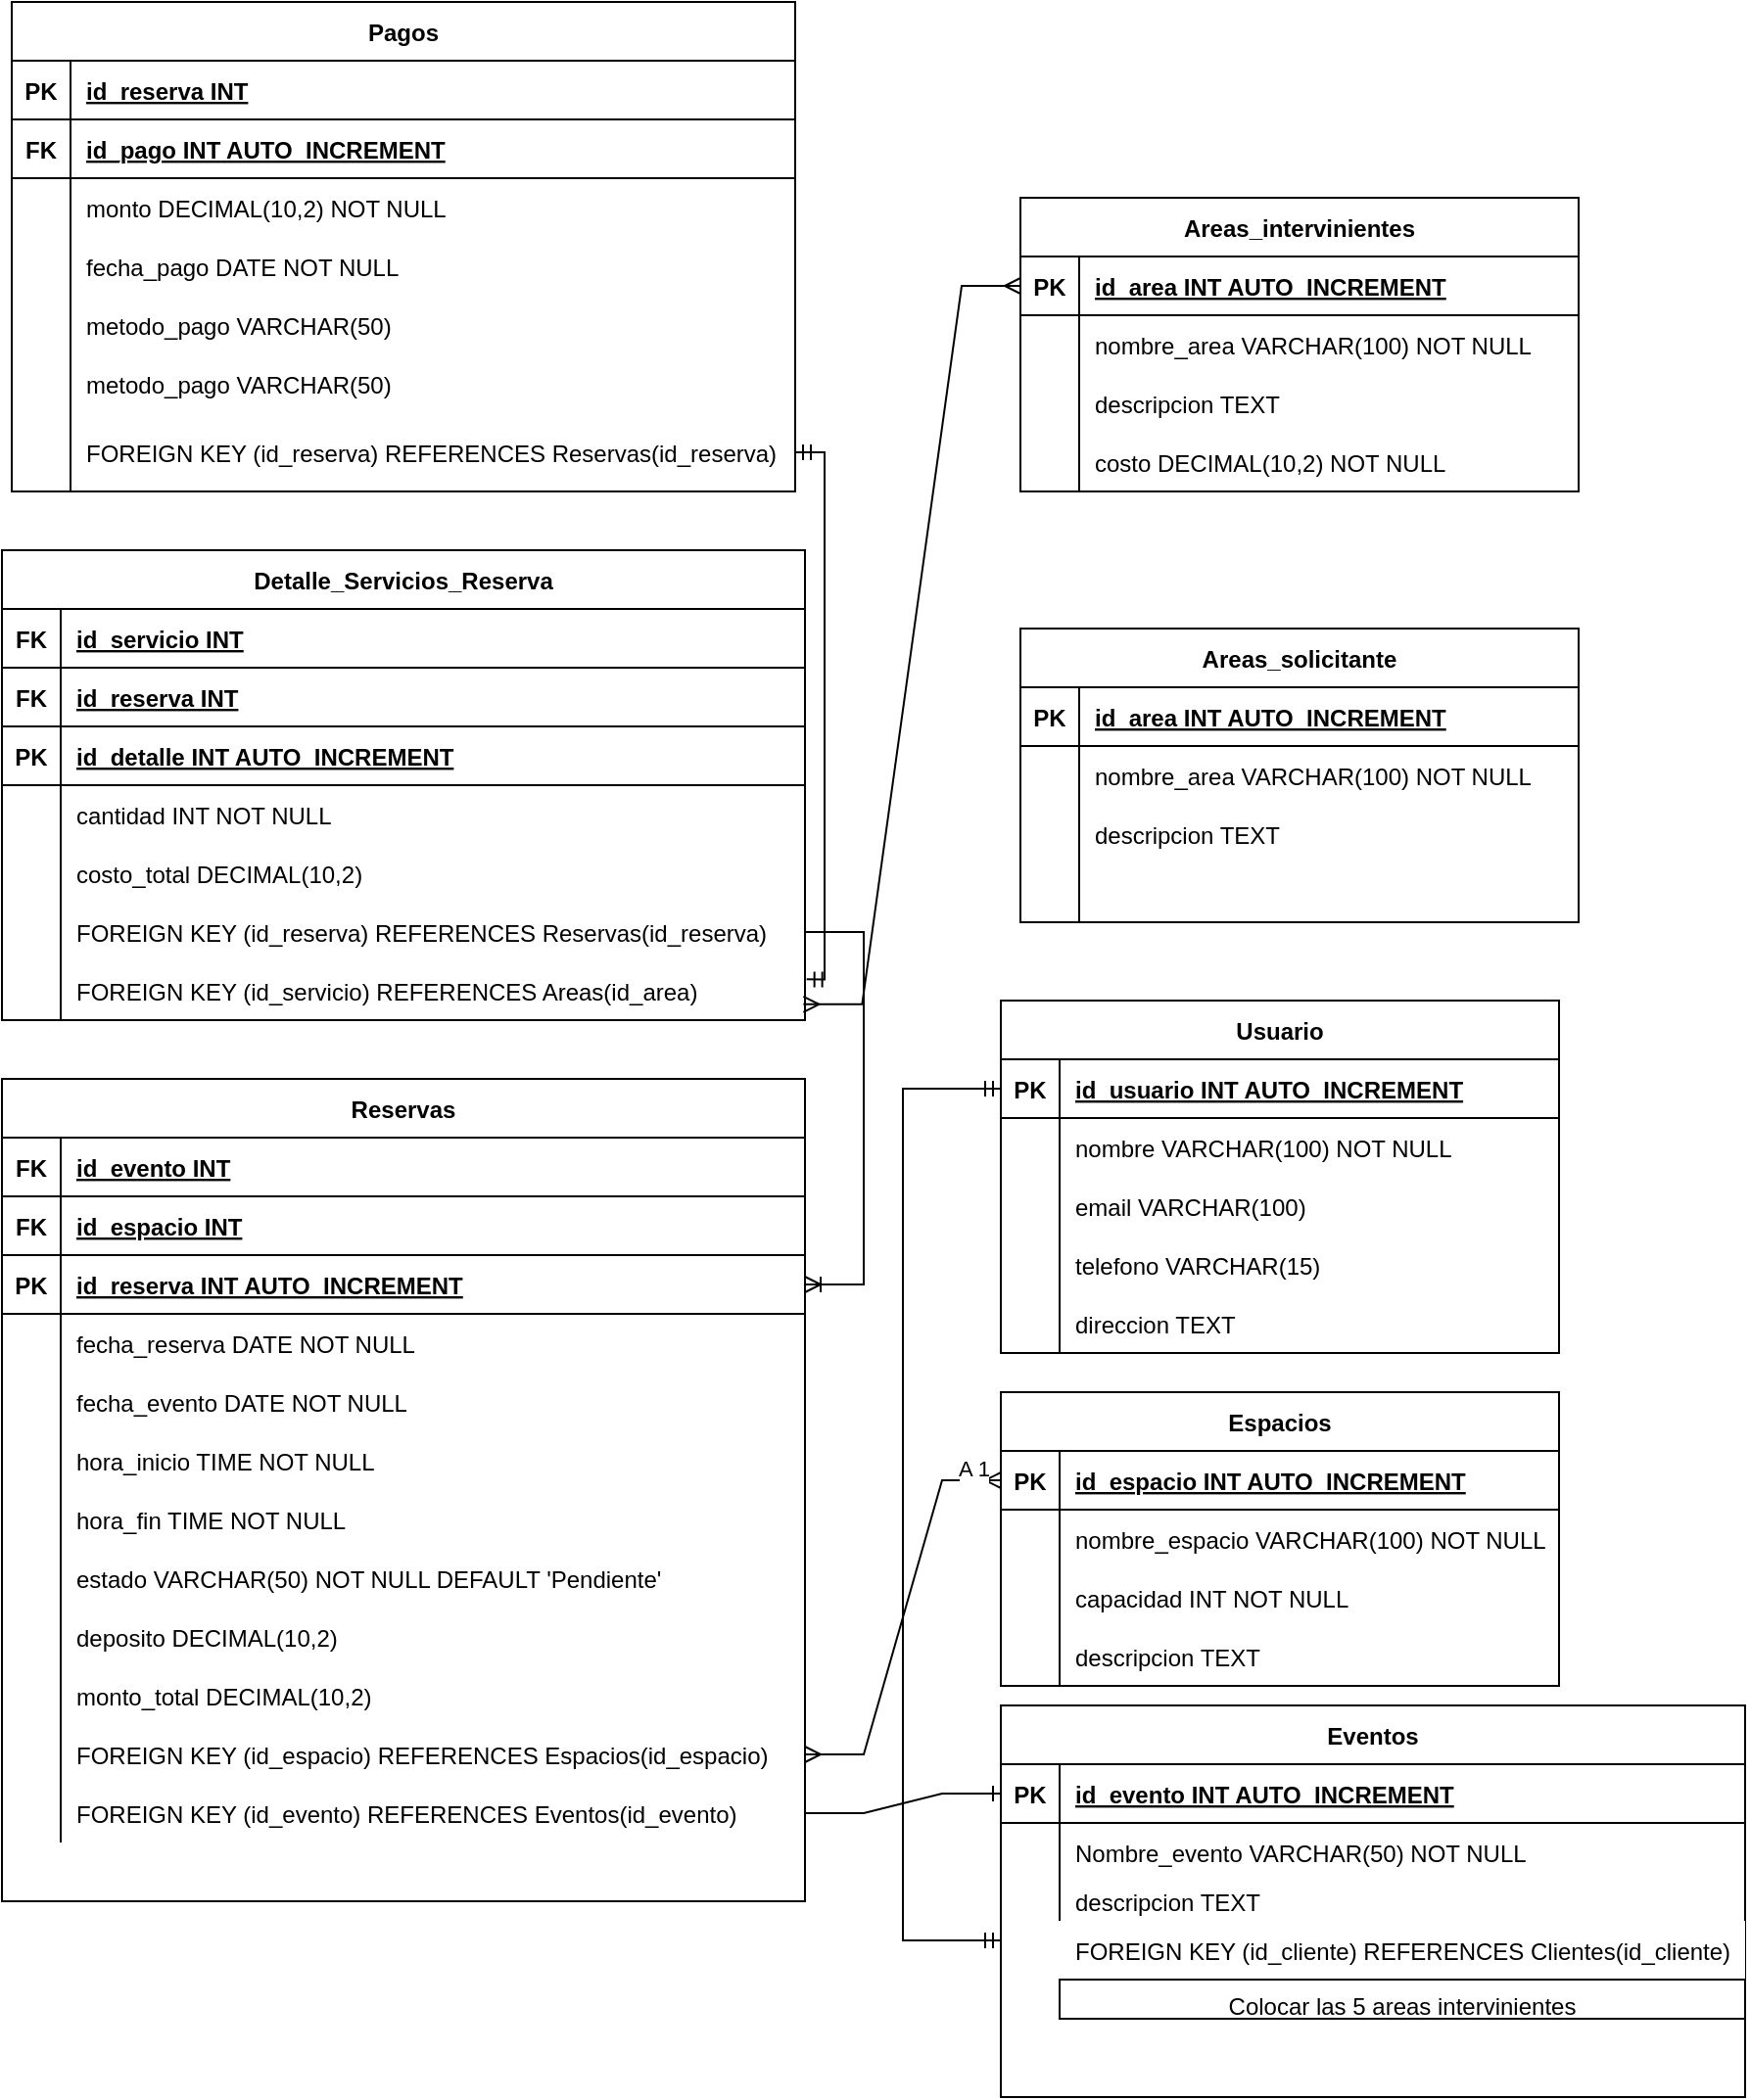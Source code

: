 <mxfile version="24.7.17">
  <diagram name="Página-1" id="cZ_oidT2PhbgGxclhShy">
    <mxGraphModel dx="1761" dy="596" grid="1" gridSize="10" guides="1" tooltips="1" connect="1" arrows="1" fold="1" page="1" pageScale="1" pageWidth="827" pageHeight="1169" math="0" shadow="0">
      <root>
        <mxCell id="0" />
        <mxCell id="1" parent="0" />
        <mxCell id="oxMuFS0J_MLWaKqGwpql-12" value="" style="fontSize=12;html=1;endArrow=ERmandOne;startArrow=ERmandOne;rounded=0;exitX=1.002;exitY=0.306;exitDx=0;exitDy=0;entryX=1;entryY=0.5;entryDx=0;entryDy=0;edgeStyle=orthogonalEdgeStyle;exitPerimeter=0;" parent="1" source="Xw9fytFi5pSH40kkFStW-134" target="Xw9fytFi5pSH40kkFStW-99" edge="1">
          <mxGeometry width="100" height="100" relative="1" as="geometry">
            <mxPoint x="-320" y="445" as="sourcePoint" />
            <mxPoint x="-340" y="330" as="targetPoint" />
          </mxGeometry>
        </mxCell>
        <mxCell id="Xw9fytFi5pSH40kkFStW-1" value="Usuario" style="shape=table;startSize=30;container=1;collapsible=1;childLayout=tableLayout;fixedRows=1;rowLines=0;fontStyle=1;align=center;resizeLast=1;" parent="1" vertex="1">
          <mxGeometry x="-300" y="660" width="285" height="180" as="geometry" />
        </mxCell>
        <mxCell id="Xw9fytFi5pSH40kkFStW-2" value="" style="shape=tableRow;horizontal=0;startSize=0;swimlaneHead=0;swimlaneBody=0;fillColor=none;collapsible=0;dropTarget=0;points=[[0,0.5],[1,0.5]];portConstraint=eastwest;strokeColor=inherit;top=0;left=0;right=0;bottom=1;" parent="Xw9fytFi5pSH40kkFStW-1" vertex="1">
          <mxGeometry y="30" width="285" height="30" as="geometry" />
        </mxCell>
        <mxCell id="Xw9fytFi5pSH40kkFStW-3" value="PK" style="shape=partialRectangle;overflow=hidden;connectable=0;fillColor=none;strokeColor=inherit;top=0;left=0;bottom=0;right=0;fontStyle=1;" parent="Xw9fytFi5pSH40kkFStW-2" vertex="1">
          <mxGeometry width="30" height="30" as="geometry">
            <mxRectangle width="30" height="30" as="alternateBounds" />
          </mxGeometry>
        </mxCell>
        <mxCell id="Xw9fytFi5pSH40kkFStW-4" value="id_usuario INT  AUTO_INCREMENT" style="shape=partialRectangle;overflow=hidden;connectable=0;fillColor=none;align=left;strokeColor=inherit;top=0;left=0;bottom=0;right=0;spacingLeft=6;fontStyle=5;" parent="Xw9fytFi5pSH40kkFStW-2" vertex="1">
          <mxGeometry x="30" width="255" height="30" as="geometry">
            <mxRectangle width="255" height="30" as="alternateBounds" />
          </mxGeometry>
        </mxCell>
        <mxCell id="Xw9fytFi5pSH40kkFStW-5" value="" style="shape=tableRow;horizontal=0;startSize=0;swimlaneHead=0;swimlaneBody=0;fillColor=none;collapsible=0;dropTarget=0;points=[[0,0.5],[1,0.5]];portConstraint=eastwest;strokeColor=inherit;top=0;left=0;right=0;bottom=0;" parent="Xw9fytFi5pSH40kkFStW-1" vertex="1">
          <mxGeometry y="60" width="285" height="30" as="geometry" />
        </mxCell>
        <mxCell id="Xw9fytFi5pSH40kkFStW-6" value="" style="shape=partialRectangle;overflow=hidden;connectable=0;fillColor=none;strokeColor=inherit;top=0;left=0;bottom=0;right=0;" parent="Xw9fytFi5pSH40kkFStW-5" vertex="1">
          <mxGeometry width="30" height="30" as="geometry">
            <mxRectangle width="30" height="30" as="alternateBounds" />
          </mxGeometry>
        </mxCell>
        <mxCell id="Xw9fytFi5pSH40kkFStW-7" value="nombre VARCHAR(100) NOT NULL" style="shape=partialRectangle;overflow=hidden;connectable=0;fillColor=none;align=left;strokeColor=inherit;top=0;left=0;bottom=0;right=0;spacingLeft=6;" parent="Xw9fytFi5pSH40kkFStW-5" vertex="1">
          <mxGeometry x="30" width="255" height="30" as="geometry">
            <mxRectangle width="255" height="30" as="alternateBounds" />
          </mxGeometry>
        </mxCell>
        <mxCell id="Xw9fytFi5pSH40kkFStW-8" value="" style="shape=tableRow;horizontal=0;startSize=0;swimlaneHead=0;swimlaneBody=0;fillColor=none;collapsible=0;dropTarget=0;points=[[0,0.5],[1,0.5]];portConstraint=eastwest;strokeColor=inherit;top=0;left=0;right=0;bottom=0;" parent="Xw9fytFi5pSH40kkFStW-1" vertex="1">
          <mxGeometry y="90" width="285" height="30" as="geometry" />
        </mxCell>
        <mxCell id="Xw9fytFi5pSH40kkFStW-9" value="" style="shape=partialRectangle;overflow=hidden;connectable=0;fillColor=none;strokeColor=inherit;top=0;left=0;bottom=0;right=0;" parent="Xw9fytFi5pSH40kkFStW-8" vertex="1">
          <mxGeometry width="30" height="30" as="geometry">
            <mxRectangle width="30" height="30" as="alternateBounds" />
          </mxGeometry>
        </mxCell>
        <mxCell id="Xw9fytFi5pSH40kkFStW-10" value="email VARCHAR(100)" style="shape=partialRectangle;overflow=hidden;connectable=0;fillColor=none;align=left;strokeColor=inherit;top=0;left=0;bottom=0;right=0;spacingLeft=6;" parent="Xw9fytFi5pSH40kkFStW-8" vertex="1">
          <mxGeometry x="30" width="255" height="30" as="geometry">
            <mxRectangle width="255" height="30" as="alternateBounds" />
          </mxGeometry>
        </mxCell>
        <mxCell id="Xw9fytFi5pSH40kkFStW-11" value="" style="shape=tableRow;horizontal=0;startSize=0;swimlaneHead=0;swimlaneBody=0;fillColor=none;collapsible=0;dropTarget=0;points=[[0,0.5],[1,0.5]];portConstraint=eastwest;strokeColor=inherit;top=0;left=0;right=0;bottom=0;" parent="Xw9fytFi5pSH40kkFStW-1" vertex="1">
          <mxGeometry y="120" width="285" height="30" as="geometry" />
        </mxCell>
        <mxCell id="Xw9fytFi5pSH40kkFStW-12" value="" style="shape=partialRectangle;overflow=hidden;connectable=0;fillColor=none;strokeColor=inherit;top=0;left=0;bottom=0;right=0;" parent="Xw9fytFi5pSH40kkFStW-11" vertex="1">
          <mxGeometry width="30" height="30" as="geometry">
            <mxRectangle width="30" height="30" as="alternateBounds" />
          </mxGeometry>
        </mxCell>
        <mxCell id="Xw9fytFi5pSH40kkFStW-13" value="telefono VARCHAR(15)" style="shape=partialRectangle;overflow=hidden;connectable=0;fillColor=none;align=left;strokeColor=inherit;top=0;left=0;bottom=0;right=0;spacingLeft=6;" parent="Xw9fytFi5pSH40kkFStW-11" vertex="1">
          <mxGeometry x="30" width="255" height="30" as="geometry">
            <mxRectangle width="255" height="30" as="alternateBounds" />
          </mxGeometry>
        </mxCell>
        <mxCell id="Xw9fytFi5pSH40kkFStW-14" value="" style="shape=tableRow;horizontal=0;startSize=0;swimlaneHead=0;swimlaneBody=0;fillColor=none;collapsible=0;dropTarget=0;points=[[0,0.5],[1,0.5]];portConstraint=eastwest;strokeColor=inherit;top=0;left=0;right=0;bottom=0;" parent="Xw9fytFi5pSH40kkFStW-1" vertex="1">
          <mxGeometry y="150" width="285" height="30" as="geometry" />
        </mxCell>
        <mxCell id="Xw9fytFi5pSH40kkFStW-15" value="" style="shape=partialRectangle;overflow=hidden;connectable=0;fillColor=none;strokeColor=inherit;top=0;left=0;bottom=0;right=0;" parent="Xw9fytFi5pSH40kkFStW-14" vertex="1">
          <mxGeometry width="30" height="30" as="geometry">
            <mxRectangle width="30" height="30" as="alternateBounds" />
          </mxGeometry>
        </mxCell>
        <mxCell id="Xw9fytFi5pSH40kkFStW-16" value="direccion TEXT" style="shape=partialRectangle;overflow=hidden;connectable=0;fillColor=none;align=left;strokeColor=inherit;top=0;left=0;bottom=0;right=0;spacingLeft=6;" parent="Xw9fytFi5pSH40kkFStW-14" vertex="1">
          <mxGeometry x="30" width="255" height="30" as="geometry">
            <mxRectangle width="255" height="30" as="alternateBounds" />
          </mxGeometry>
        </mxCell>
        <mxCell id="Xw9fytFi5pSH40kkFStW-17" value="Espacios" style="shape=table;startSize=30;container=1;collapsible=1;childLayout=tableLayout;fixedRows=1;rowLines=0;fontStyle=1;align=center;resizeLast=1;" parent="1" vertex="1">
          <mxGeometry x="-300" y="860" width="285" height="150" as="geometry" />
        </mxCell>
        <mxCell id="Xw9fytFi5pSH40kkFStW-18" value="" style="shape=tableRow;horizontal=0;startSize=0;swimlaneHead=0;swimlaneBody=0;fillColor=none;collapsible=0;dropTarget=0;points=[[0,0.5],[1,0.5]];portConstraint=eastwest;strokeColor=inherit;top=0;left=0;right=0;bottom=1;" parent="Xw9fytFi5pSH40kkFStW-17" vertex="1">
          <mxGeometry y="30" width="285" height="30" as="geometry" />
        </mxCell>
        <mxCell id="Xw9fytFi5pSH40kkFStW-19" value="PK" style="shape=partialRectangle;overflow=hidden;connectable=0;fillColor=none;strokeColor=inherit;top=0;left=0;bottom=0;right=0;fontStyle=1;" parent="Xw9fytFi5pSH40kkFStW-18" vertex="1">
          <mxGeometry width="30" height="30" as="geometry">
            <mxRectangle width="30" height="30" as="alternateBounds" />
          </mxGeometry>
        </mxCell>
        <mxCell id="Xw9fytFi5pSH40kkFStW-20" value="id_espacio INT  AUTO_INCREMENT" style="shape=partialRectangle;overflow=hidden;connectable=0;fillColor=none;align=left;strokeColor=inherit;top=0;left=0;bottom=0;right=0;spacingLeft=6;fontStyle=5;" parent="Xw9fytFi5pSH40kkFStW-18" vertex="1">
          <mxGeometry x="30" width="255" height="30" as="geometry">
            <mxRectangle width="255" height="30" as="alternateBounds" />
          </mxGeometry>
        </mxCell>
        <mxCell id="Xw9fytFi5pSH40kkFStW-21" value="" style="shape=tableRow;horizontal=0;startSize=0;swimlaneHead=0;swimlaneBody=0;fillColor=none;collapsible=0;dropTarget=0;points=[[0,0.5],[1,0.5]];portConstraint=eastwest;strokeColor=inherit;top=0;left=0;right=0;bottom=0;" parent="Xw9fytFi5pSH40kkFStW-17" vertex="1">
          <mxGeometry y="60" width="285" height="30" as="geometry" />
        </mxCell>
        <mxCell id="Xw9fytFi5pSH40kkFStW-22" value="" style="shape=partialRectangle;overflow=hidden;connectable=0;fillColor=none;strokeColor=inherit;top=0;left=0;bottom=0;right=0;" parent="Xw9fytFi5pSH40kkFStW-21" vertex="1">
          <mxGeometry width="30" height="30" as="geometry">
            <mxRectangle width="30" height="30" as="alternateBounds" />
          </mxGeometry>
        </mxCell>
        <mxCell id="Xw9fytFi5pSH40kkFStW-23" value="nombre_espacio VARCHAR(100) NOT NULL" style="shape=partialRectangle;overflow=hidden;connectable=0;fillColor=none;align=left;strokeColor=inherit;top=0;left=0;bottom=0;right=0;spacingLeft=6;" parent="Xw9fytFi5pSH40kkFStW-21" vertex="1">
          <mxGeometry x="30" width="255" height="30" as="geometry">
            <mxRectangle width="255" height="30" as="alternateBounds" />
          </mxGeometry>
        </mxCell>
        <mxCell id="Xw9fytFi5pSH40kkFStW-24" value="" style="shape=tableRow;horizontal=0;startSize=0;swimlaneHead=0;swimlaneBody=0;fillColor=none;collapsible=0;dropTarget=0;points=[[0,0.5],[1,0.5]];portConstraint=eastwest;strokeColor=inherit;top=0;left=0;right=0;bottom=0;" parent="Xw9fytFi5pSH40kkFStW-17" vertex="1">
          <mxGeometry y="90" width="285" height="30" as="geometry" />
        </mxCell>
        <mxCell id="Xw9fytFi5pSH40kkFStW-25" value="" style="shape=partialRectangle;overflow=hidden;connectable=0;fillColor=none;strokeColor=inherit;top=0;left=0;bottom=0;right=0;" parent="Xw9fytFi5pSH40kkFStW-24" vertex="1">
          <mxGeometry width="30" height="30" as="geometry">
            <mxRectangle width="30" height="30" as="alternateBounds" />
          </mxGeometry>
        </mxCell>
        <mxCell id="Xw9fytFi5pSH40kkFStW-26" value="capacidad INT NOT NULL" style="shape=partialRectangle;overflow=hidden;connectable=0;fillColor=none;align=left;strokeColor=inherit;top=0;left=0;bottom=0;right=0;spacingLeft=6;" parent="Xw9fytFi5pSH40kkFStW-24" vertex="1">
          <mxGeometry x="30" width="255" height="30" as="geometry">
            <mxRectangle width="255" height="30" as="alternateBounds" />
          </mxGeometry>
        </mxCell>
        <mxCell id="Xw9fytFi5pSH40kkFStW-27" value="" style="shape=tableRow;horizontal=0;startSize=0;swimlaneHead=0;swimlaneBody=0;fillColor=none;collapsible=0;dropTarget=0;points=[[0,0.5],[1,0.5]];portConstraint=eastwest;strokeColor=inherit;top=0;left=0;right=0;bottom=0;" parent="Xw9fytFi5pSH40kkFStW-17" vertex="1">
          <mxGeometry y="120" width="285" height="30" as="geometry" />
        </mxCell>
        <mxCell id="Xw9fytFi5pSH40kkFStW-28" value="" style="shape=partialRectangle;overflow=hidden;connectable=0;fillColor=none;strokeColor=inherit;top=0;left=0;bottom=0;right=0;" parent="Xw9fytFi5pSH40kkFStW-27" vertex="1">
          <mxGeometry width="30" height="30" as="geometry">
            <mxRectangle width="30" height="30" as="alternateBounds" />
          </mxGeometry>
        </mxCell>
        <mxCell id="Xw9fytFi5pSH40kkFStW-29" value="descripcion TEXT" style="shape=partialRectangle;overflow=hidden;connectable=0;fillColor=none;align=left;strokeColor=inherit;top=0;left=0;bottom=0;right=0;spacingLeft=6;" parent="Xw9fytFi5pSH40kkFStW-27" vertex="1">
          <mxGeometry x="30" width="255" height="30" as="geometry">
            <mxRectangle width="255" height="30" as="alternateBounds" />
          </mxGeometry>
        </mxCell>
        <mxCell id="Xw9fytFi5pSH40kkFStW-30" value="Eventos" style="shape=table;startSize=30;container=1;collapsible=1;childLayout=tableLayout;fixedRows=1;rowLines=0;fontStyle=1;align=center;resizeLast=1;strokeWidth=1;" parent="1" vertex="1">
          <mxGeometry x="-300" y="1020" width="380" height="200" as="geometry" />
        </mxCell>
        <mxCell id="Xw9fytFi5pSH40kkFStW-31" value="" style="shape=tableRow;horizontal=0;startSize=0;swimlaneHead=0;swimlaneBody=0;fillColor=none;collapsible=0;dropTarget=0;points=[[0,0.5],[1,0.5]];portConstraint=eastwest;strokeColor=inherit;top=0;left=0;right=0;bottom=1;" parent="Xw9fytFi5pSH40kkFStW-30" vertex="1">
          <mxGeometry y="30" width="380" height="30" as="geometry" />
        </mxCell>
        <mxCell id="Xw9fytFi5pSH40kkFStW-32" value="PK" style="shape=partialRectangle;overflow=hidden;connectable=0;fillColor=none;strokeColor=inherit;top=0;left=0;bottom=0;right=0;fontStyle=1;" parent="Xw9fytFi5pSH40kkFStW-31" vertex="1">
          <mxGeometry width="30" height="30" as="geometry">
            <mxRectangle width="30" height="30" as="alternateBounds" />
          </mxGeometry>
        </mxCell>
        <mxCell id="Xw9fytFi5pSH40kkFStW-33" value="id_evento INT  AUTO_INCREMENT" style="shape=partialRectangle;overflow=hidden;connectable=0;fillColor=none;align=left;strokeColor=inherit;top=0;left=0;bottom=0;right=0;spacingLeft=6;fontStyle=5;" parent="Xw9fytFi5pSH40kkFStW-31" vertex="1">
          <mxGeometry x="30" width="350" height="30" as="geometry">
            <mxRectangle width="350" height="30" as="alternateBounds" />
          </mxGeometry>
        </mxCell>
        <mxCell id="Xw9fytFi5pSH40kkFStW-34" value="" style="shape=tableRow;horizontal=0;startSize=0;swimlaneHead=0;swimlaneBody=0;fillColor=none;collapsible=0;dropTarget=0;points=[[0,0.5],[1,0.5]];portConstraint=eastwest;strokeColor=inherit;top=0;left=0;right=0;bottom=0;" parent="Xw9fytFi5pSH40kkFStW-30" vertex="1">
          <mxGeometry y="60" width="380" height="30" as="geometry" />
        </mxCell>
        <mxCell id="Xw9fytFi5pSH40kkFStW-35" value="" style="shape=partialRectangle;overflow=hidden;connectable=0;fillColor=none;strokeColor=inherit;top=0;left=0;bottom=0;right=0;" parent="Xw9fytFi5pSH40kkFStW-34" vertex="1">
          <mxGeometry width="30" height="30" as="geometry">
            <mxRectangle width="30" height="30" as="alternateBounds" />
          </mxGeometry>
        </mxCell>
        <mxCell id="Xw9fytFi5pSH40kkFStW-36" value="Nombre_evento VARCHAR(50) NOT NULL" style="shape=partialRectangle;overflow=hidden;connectable=0;fillColor=none;align=left;strokeColor=inherit;top=0;left=0;bottom=0;right=0;spacingLeft=6;" parent="Xw9fytFi5pSH40kkFStW-34" vertex="1">
          <mxGeometry x="30" width="350" height="30" as="geometry">
            <mxRectangle width="350" height="30" as="alternateBounds" />
          </mxGeometry>
        </mxCell>
        <mxCell id="Xw9fytFi5pSH40kkFStW-37" value="" style="shape=tableRow;horizontal=0;startSize=0;swimlaneHead=0;swimlaneBody=0;fillColor=none;collapsible=0;dropTarget=0;points=[[0,0.5],[1,0.5]];portConstraint=eastwest;strokeColor=inherit;top=0;left=0;right=0;bottom=0;" parent="Xw9fytFi5pSH40kkFStW-30" vertex="1">
          <mxGeometry y="90" width="380" height="20" as="geometry" />
        </mxCell>
        <mxCell id="Xw9fytFi5pSH40kkFStW-38" value="" style="shape=partialRectangle;overflow=hidden;connectable=0;fillColor=none;strokeColor=inherit;top=0;left=0;bottom=0;right=0;" parent="Xw9fytFi5pSH40kkFStW-37" vertex="1">
          <mxGeometry width="30" height="20" as="geometry">
            <mxRectangle width="30" height="20" as="alternateBounds" />
          </mxGeometry>
        </mxCell>
        <mxCell id="Xw9fytFi5pSH40kkFStW-39" value="descripcion TEXT" style="shape=partialRectangle;overflow=hidden;connectable=0;fillColor=none;align=left;strokeColor=inherit;top=0;left=0;bottom=0;right=0;spacingLeft=6;" parent="Xw9fytFi5pSH40kkFStW-37" vertex="1">
          <mxGeometry x="30" width="350" height="20" as="geometry">
            <mxRectangle width="350" height="20" as="alternateBounds" />
          </mxGeometry>
        </mxCell>
        <mxCell id="Xw9fytFi5pSH40kkFStW-40" value="Reservas" style="shape=table;startSize=30;container=1;collapsible=1;childLayout=tableLayout;fixedRows=1;rowLines=0;fontStyle=1;align=center;resizeLast=1;" parent="1" vertex="1">
          <mxGeometry x="-810" y="700" width="410" height="420" as="geometry" />
        </mxCell>
        <mxCell id="Xw9fytFi5pSH40kkFStW-41" value="" style="shape=tableRow;horizontal=0;startSize=0;swimlaneHead=0;swimlaneBody=0;fillColor=none;collapsible=0;dropTarget=0;points=[[0,0.5],[1,0.5]];portConstraint=eastwest;strokeColor=inherit;top=0;left=0;right=0;bottom=1;" parent="Xw9fytFi5pSH40kkFStW-40" vertex="1">
          <mxGeometry y="30" width="410" height="30" as="geometry" />
        </mxCell>
        <mxCell id="Xw9fytFi5pSH40kkFStW-42" value="FK" style="shape=partialRectangle;overflow=hidden;connectable=0;fillColor=none;strokeColor=inherit;top=0;left=0;bottom=0;right=0;fontStyle=1;" parent="Xw9fytFi5pSH40kkFStW-41" vertex="1">
          <mxGeometry width="30" height="30" as="geometry">
            <mxRectangle width="30" height="30" as="alternateBounds" />
          </mxGeometry>
        </mxCell>
        <mxCell id="Xw9fytFi5pSH40kkFStW-43" value="id_evento INT" style="shape=partialRectangle;overflow=hidden;connectable=0;fillColor=none;align=left;strokeColor=inherit;top=0;left=0;bottom=0;right=0;spacingLeft=6;fontStyle=5;" parent="Xw9fytFi5pSH40kkFStW-41" vertex="1">
          <mxGeometry x="30" width="380" height="30" as="geometry">
            <mxRectangle width="380" height="30" as="alternateBounds" />
          </mxGeometry>
        </mxCell>
        <mxCell id="Xw9fytFi5pSH40kkFStW-44" value="" style="shape=tableRow;horizontal=0;startSize=0;swimlaneHead=0;swimlaneBody=0;fillColor=none;collapsible=0;dropTarget=0;points=[[0,0.5],[1,0.5]];portConstraint=eastwest;strokeColor=inherit;top=0;left=0;right=0;bottom=1;" parent="Xw9fytFi5pSH40kkFStW-40" vertex="1">
          <mxGeometry y="60" width="410" height="30" as="geometry" />
        </mxCell>
        <mxCell id="Xw9fytFi5pSH40kkFStW-45" value="FK" style="shape=partialRectangle;overflow=hidden;connectable=0;fillColor=none;strokeColor=inherit;top=0;left=0;bottom=0;right=0;fontStyle=1;" parent="Xw9fytFi5pSH40kkFStW-44" vertex="1">
          <mxGeometry width="30" height="30" as="geometry">
            <mxRectangle width="30" height="30" as="alternateBounds" />
          </mxGeometry>
        </mxCell>
        <mxCell id="Xw9fytFi5pSH40kkFStW-46" value="id_espacio INT" style="shape=partialRectangle;overflow=hidden;connectable=0;fillColor=none;align=left;strokeColor=inherit;top=0;left=0;bottom=0;right=0;spacingLeft=6;fontStyle=5;" parent="Xw9fytFi5pSH40kkFStW-44" vertex="1">
          <mxGeometry x="30" width="380" height="30" as="geometry">
            <mxRectangle width="380" height="30" as="alternateBounds" />
          </mxGeometry>
        </mxCell>
        <mxCell id="Xw9fytFi5pSH40kkFStW-50" value="" style="shape=tableRow;horizontal=0;startSize=0;swimlaneHead=0;swimlaneBody=0;fillColor=none;collapsible=0;dropTarget=0;points=[[0,0.5],[1,0.5]];portConstraint=eastwest;strokeColor=inherit;top=0;left=0;right=0;bottom=1;" parent="Xw9fytFi5pSH40kkFStW-40" vertex="1">
          <mxGeometry y="90" width="410" height="30" as="geometry" />
        </mxCell>
        <mxCell id="Xw9fytFi5pSH40kkFStW-51" value="PK" style="shape=partialRectangle;overflow=hidden;connectable=0;fillColor=none;strokeColor=inherit;top=0;left=0;bottom=0;right=0;fontStyle=1;" parent="Xw9fytFi5pSH40kkFStW-50" vertex="1">
          <mxGeometry width="30" height="30" as="geometry">
            <mxRectangle width="30" height="30" as="alternateBounds" />
          </mxGeometry>
        </mxCell>
        <mxCell id="Xw9fytFi5pSH40kkFStW-52" value="id_reserva INT  AUTO_INCREMENT" style="shape=partialRectangle;overflow=hidden;connectable=0;fillColor=none;align=left;strokeColor=inherit;top=0;left=0;bottom=0;right=0;spacingLeft=6;fontStyle=5;" parent="Xw9fytFi5pSH40kkFStW-50" vertex="1">
          <mxGeometry x="30" width="380" height="30" as="geometry">
            <mxRectangle width="380" height="30" as="alternateBounds" />
          </mxGeometry>
        </mxCell>
        <mxCell id="Xw9fytFi5pSH40kkFStW-53" value="" style="shape=tableRow;horizontal=0;startSize=0;swimlaneHead=0;swimlaneBody=0;fillColor=none;collapsible=0;dropTarget=0;points=[[0,0.5],[1,0.5]];portConstraint=eastwest;strokeColor=inherit;top=0;left=0;right=0;bottom=0;" parent="Xw9fytFi5pSH40kkFStW-40" vertex="1">
          <mxGeometry y="120" width="410" height="30" as="geometry" />
        </mxCell>
        <mxCell id="Xw9fytFi5pSH40kkFStW-54" value="" style="shape=partialRectangle;overflow=hidden;connectable=0;fillColor=none;strokeColor=inherit;top=0;left=0;bottom=0;right=0;" parent="Xw9fytFi5pSH40kkFStW-53" vertex="1">
          <mxGeometry width="30" height="30" as="geometry">
            <mxRectangle width="30" height="30" as="alternateBounds" />
          </mxGeometry>
        </mxCell>
        <mxCell id="Xw9fytFi5pSH40kkFStW-55" value="fecha_reserva DATE NOT NULL" style="shape=partialRectangle;overflow=hidden;connectable=0;fillColor=none;align=left;strokeColor=inherit;top=0;left=0;bottom=0;right=0;spacingLeft=6;" parent="Xw9fytFi5pSH40kkFStW-53" vertex="1">
          <mxGeometry x="30" width="380" height="30" as="geometry">
            <mxRectangle width="380" height="30" as="alternateBounds" />
          </mxGeometry>
        </mxCell>
        <mxCell id="Xw9fytFi5pSH40kkFStW-56" value="" style="shape=tableRow;horizontal=0;startSize=0;swimlaneHead=0;swimlaneBody=0;fillColor=none;collapsible=0;dropTarget=0;points=[[0,0.5],[1,0.5]];portConstraint=eastwest;strokeColor=inherit;top=0;left=0;right=0;bottom=0;" parent="Xw9fytFi5pSH40kkFStW-40" vertex="1">
          <mxGeometry y="150" width="410" height="30" as="geometry" />
        </mxCell>
        <mxCell id="Xw9fytFi5pSH40kkFStW-57" value="" style="shape=partialRectangle;overflow=hidden;connectable=0;fillColor=none;strokeColor=inherit;top=0;left=0;bottom=0;right=0;" parent="Xw9fytFi5pSH40kkFStW-56" vertex="1">
          <mxGeometry width="30" height="30" as="geometry">
            <mxRectangle width="30" height="30" as="alternateBounds" />
          </mxGeometry>
        </mxCell>
        <mxCell id="Xw9fytFi5pSH40kkFStW-58" value="fecha_evento DATE NOT NULL" style="shape=partialRectangle;overflow=hidden;connectable=0;fillColor=none;align=left;strokeColor=inherit;top=0;left=0;bottom=0;right=0;spacingLeft=6;" parent="Xw9fytFi5pSH40kkFStW-56" vertex="1">
          <mxGeometry x="30" width="380" height="30" as="geometry">
            <mxRectangle width="380" height="30" as="alternateBounds" />
          </mxGeometry>
        </mxCell>
        <mxCell id="Xw9fytFi5pSH40kkFStW-59" value="" style="shape=tableRow;horizontal=0;startSize=0;swimlaneHead=0;swimlaneBody=0;fillColor=none;collapsible=0;dropTarget=0;points=[[0,0.5],[1,0.5]];portConstraint=eastwest;strokeColor=inherit;top=0;left=0;right=0;bottom=0;" parent="Xw9fytFi5pSH40kkFStW-40" vertex="1">
          <mxGeometry y="180" width="410" height="30" as="geometry" />
        </mxCell>
        <mxCell id="Xw9fytFi5pSH40kkFStW-60" value="" style="shape=partialRectangle;overflow=hidden;connectable=0;fillColor=none;strokeColor=inherit;top=0;left=0;bottom=0;right=0;" parent="Xw9fytFi5pSH40kkFStW-59" vertex="1">
          <mxGeometry width="30" height="30" as="geometry">
            <mxRectangle width="30" height="30" as="alternateBounds" />
          </mxGeometry>
        </mxCell>
        <mxCell id="Xw9fytFi5pSH40kkFStW-61" value="hora_inicio TIME NOT NULL" style="shape=partialRectangle;overflow=hidden;connectable=0;fillColor=none;align=left;strokeColor=inherit;top=0;left=0;bottom=0;right=0;spacingLeft=6;" parent="Xw9fytFi5pSH40kkFStW-59" vertex="1">
          <mxGeometry x="30" width="380" height="30" as="geometry">
            <mxRectangle width="380" height="30" as="alternateBounds" />
          </mxGeometry>
        </mxCell>
        <mxCell id="Xw9fytFi5pSH40kkFStW-62" value="" style="shape=tableRow;horizontal=0;startSize=0;swimlaneHead=0;swimlaneBody=0;fillColor=none;collapsible=0;dropTarget=0;points=[[0,0.5],[1,0.5]];portConstraint=eastwest;strokeColor=inherit;top=0;left=0;right=0;bottom=0;" parent="Xw9fytFi5pSH40kkFStW-40" vertex="1">
          <mxGeometry y="210" width="410" height="30" as="geometry" />
        </mxCell>
        <mxCell id="Xw9fytFi5pSH40kkFStW-63" value="" style="shape=partialRectangle;overflow=hidden;connectable=0;fillColor=none;strokeColor=inherit;top=0;left=0;bottom=0;right=0;" parent="Xw9fytFi5pSH40kkFStW-62" vertex="1">
          <mxGeometry width="30" height="30" as="geometry">
            <mxRectangle width="30" height="30" as="alternateBounds" />
          </mxGeometry>
        </mxCell>
        <mxCell id="Xw9fytFi5pSH40kkFStW-64" value="hora_fin TIME NOT NULL" style="shape=partialRectangle;overflow=hidden;connectable=0;fillColor=none;align=left;strokeColor=inherit;top=0;left=0;bottom=0;right=0;spacingLeft=6;" parent="Xw9fytFi5pSH40kkFStW-62" vertex="1">
          <mxGeometry x="30" width="380" height="30" as="geometry">
            <mxRectangle width="380" height="30" as="alternateBounds" />
          </mxGeometry>
        </mxCell>
        <mxCell id="Xw9fytFi5pSH40kkFStW-65" value="" style="shape=tableRow;horizontal=0;startSize=0;swimlaneHead=0;swimlaneBody=0;fillColor=none;collapsible=0;dropTarget=0;points=[[0,0.5],[1,0.5]];portConstraint=eastwest;strokeColor=inherit;top=0;left=0;right=0;bottom=0;" parent="Xw9fytFi5pSH40kkFStW-40" vertex="1">
          <mxGeometry y="240" width="410" height="30" as="geometry" />
        </mxCell>
        <mxCell id="Xw9fytFi5pSH40kkFStW-66" value="" style="shape=partialRectangle;overflow=hidden;connectable=0;fillColor=none;strokeColor=inherit;top=0;left=0;bottom=0;right=0;" parent="Xw9fytFi5pSH40kkFStW-65" vertex="1">
          <mxGeometry width="30" height="30" as="geometry">
            <mxRectangle width="30" height="30" as="alternateBounds" />
          </mxGeometry>
        </mxCell>
        <mxCell id="Xw9fytFi5pSH40kkFStW-67" value="estado VARCHAR(50) NOT NULL DEFAULT &#39;Pendiente&#39;" style="shape=partialRectangle;overflow=hidden;connectable=0;fillColor=none;align=left;strokeColor=inherit;top=0;left=0;bottom=0;right=0;spacingLeft=6;" parent="Xw9fytFi5pSH40kkFStW-65" vertex="1">
          <mxGeometry x="30" width="380" height="30" as="geometry">
            <mxRectangle width="380" height="30" as="alternateBounds" />
          </mxGeometry>
        </mxCell>
        <mxCell id="Xw9fytFi5pSH40kkFStW-68" value="" style="shape=tableRow;horizontal=0;startSize=0;swimlaneHead=0;swimlaneBody=0;fillColor=none;collapsible=0;dropTarget=0;points=[[0,0.5],[1,0.5]];portConstraint=eastwest;strokeColor=inherit;top=0;left=0;right=0;bottom=0;" parent="Xw9fytFi5pSH40kkFStW-40" vertex="1">
          <mxGeometry y="270" width="410" height="30" as="geometry" />
        </mxCell>
        <mxCell id="Xw9fytFi5pSH40kkFStW-69" value="" style="shape=partialRectangle;overflow=hidden;connectable=0;fillColor=none;strokeColor=inherit;top=0;left=0;bottom=0;right=0;" parent="Xw9fytFi5pSH40kkFStW-68" vertex="1">
          <mxGeometry width="30" height="30" as="geometry">
            <mxRectangle width="30" height="30" as="alternateBounds" />
          </mxGeometry>
        </mxCell>
        <mxCell id="Xw9fytFi5pSH40kkFStW-70" value="deposito DECIMAL(10,2)" style="shape=partialRectangle;overflow=hidden;connectable=0;fillColor=none;align=left;strokeColor=inherit;top=0;left=0;bottom=0;right=0;spacingLeft=6;" parent="Xw9fytFi5pSH40kkFStW-68" vertex="1">
          <mxGeometry x="30" width="380" height="30" as="geometry">
            <mxRectangle width="380" height="30" as="alternateBounds" />
          </mxGeometry>
        </mxCell>
        <mxCell id="Xw9fytFi5pSH40kkFStW-71" value="" style="shape=tableRow;horizontal=0;startSize=0;swimlaneHead=0;swimlaneBody=0;fillColor=none;collapsible=0;dropTarget=0;points=[[0,0.5],[1,0.5]];portConstraint=eastwest;strokeColor=inherit;top=0;left=0;right=0;bottom=0;" parent="Xw9fytFi5pSH40kkFStW-40" vertex="1">
          <mxGeometry y="300" width="410" height="30" as="geometry" />
        </mxCell>
        <mxCell id="Xw9fytFi5pSH40kkFStW-72" value="" style="shape=partialRectangle;overflow=hidden;connectable=0;fillColor=none;strokeColor=inherit;top=0;left=0;bottom=0;right=0;" parent="Xw9fytFi5pSH40kkFStW-71" vertex="1">
          <mxGeometry width="30" height="30" as="geometry">
            <mxRectangle width="30" height="30" as="alternateBounds" />
          </mxGeometry>
        </mxCell>
        <mxCell id="Xw9fytFi5pSH40kkFStW-73" value="monto_total DECIMAL(10,2)" style="shape=partialRectangle;overflow=hidden;connectable=0;fillColor=none;align=left;strokeColor=inherit;top=0;left=0;bottom=0;right=0;spacingLeft=6;" parent="Xw9fytFi5pSH40kkFStW-71" vertex="1">
          <mxGeometry x="30" width="380" height="30" as="geometry">
            <mxRectangle width="380" height="30" as="alternateBounds" />
          </mxGeometry>
        </mxCell>
        <mxCell id="Xw9fytFi5pSH40kkFStW-77" value="" style="shape=tableRow;horizontal=0;startSize=0;swimlaneHead=0;swimlaneBody=0;fillColor=none;collapsible=0;dropTarget=0;points=[[0,0.5],[1,0.5]];portConstraint=eastwest;strokeColor=inherit;top=0;left=0;right=0;bottom=0;" parent="Xw9fytFi5pSH40kkFStW-40" vertex="1">
          <mxGeometry y="330" width="410" height="30" as="geometry" />
        </mxCell>
        <mxCell id="Xw9fytFi5pSH40kkFStW-78" value="" style="shape=partialRectangle;overflow=hidden;connectable=0;fillColor=none;strokeColor=inherit;top=0;left=0;bottom=0;right=0;" parent="Xw9fytFi5pSH40kkFStW-77" vertex="1">
          <mxGeometry width="30" height="30" as="geometry">
            <mxRectangle width="30" height="30" as="alternateBounds" />
          </mxGeometry>
        </mxCell>
        <mxCell id="Xw9fytFi5pSH40kkFStW-79" value="FOREIGN KEY (id_espacio) REFERENCES Espacios(id_espacio)" style="shape=partialRectangle;overflow=hidden;connectable=0;fillColor=none;align=left;strokeColor=inherit;top=0;left=0;bottom=0;right=0;spacingLeft=6;" parent="Xw9fytFi5pSH40kkFStW-77" vertex="1">
          <mxGeometry x="30" width="380" height="30" as="geometry">
            <mxRectangle width="380" height="30" as="alternateBounds" />
          </mxGeometry>
        </mxCell>
        <mxCell id="Xw9fytFi5pSH40kkFStW-80" value="" style="shape=tableRow;horizontal=0;startSize=0;swimlaneHead=0;swimlaneBody=0;fillColor=none;collapsible=0;dropTarget=0;points=[[0,0.5],[1,0.5]];portConstraint=eastwest;strokeColor=inherit;top=0;left=0;right=0;bottom=0;" parent="Xw9fytFi5pSH40kkFStW-40" vertex="1">
          <mxGeometry y="360" width="410" height="30" as="geometry" />
        </mxCell>
        <mxCell id="Xw9fytFi5pSH40kkFStW-81" value="" style="shape=partialRectangle;overflow=hidden;connectable=0;fillColor=none;strokeColor=inherit;top=0;left=0;bottom=0;right=0;" parent="Xw9fytFi5pSH40kkFStW-80" vertex="1">
          <mxGeometry width="30" height="30" as="geometry">
            <mxRectangle width="30" height="30" as="alternateBounds" />
          </mxGeometry>
        </mxCell>
        <mxCell id="Xw9fytFi5pSH40kkFStW-82" value="FOREIGN KEY (id_evento) REFERENCES Eventos(id_evento)" style="shape=partialRectangle;overflow=hidden;connectable=0;fillColor=none;align=left;strokeColor=inherit;top=0;left=0;bottom=0;right=0;spacingLeft=6;" parent="Xw9fytFi5pSH40kkFStW-80" vertex="1">
          <mxGeometry x="30" width="380" height="30" as="geometry">
            <mxRectangle width="380" height="30" as="alternateBounds" />
          </mxGeometry>
        </mxCell>
        <mxCell id="Xw9fytFi5pSH40kkFStW-83" value="Pagos" style="shape=table;startSize=30;container=1;collapsible=1;childLayout=tableLayout;fixedRows=1;rowLines=0;fontStyle=1;align=center;resizeLast=1;" parent="1" vertex="1">
          <mxGeometry x="-805" y="150" width="400.0" height="250" as="geometry" />
        </mxCell>
        <mxCell id="Xw9fytFi5pSH40kkFStW-84" value="" style="shape=tableRow;horizontal=0;startSize=0;swimlaneHead=0;swimlaneBody=0;fillColor=none;collapsible=0;dropTarget=0;points=[[0,0.5],[1,0.5]];portConstraint=eastwest;strokeColor=inherit;top=0;left=0;right=0;bottom=1;" parent="Xw9fytFi5pSH40kkFStW-83" vertex="1">
          <mxGeometry y="30" width="400.0" height="30" as="geometry" />
        </mxCell>
        <mxCell id="Xw9fytFi5pSH40kkFStW-85" value="PK" style="shape=partialRectangle;overflow=hidden;connectable=0;fillColor=none;strokeColor=inherit;top=0;left=0;bottom=0;right=0;fontStyle=1;" parent="Xw9fytFi5pSH40kkFStW-84" vertex="1">
          <mxGeometry width="30" height="30" as="geometry">
            <mxRectangle width="30" height="30" as="alternateBounds" />
          </mxGeometry>
        </mxCell>
        <mxCell id="Xw9fytFi5pSH40kkFStW-86" value="id_reserva INT" style="shape=partialRectangle;overflow=hidden;connectable=0;fillColor=none;align=left;strokeColor=inherit;top=0;left=0;bottom=0;right=0;spacingLeft=6;fontStyle=5;" parent="Xw9fytFi5pSH40kkFStW-84" vertex="1">
          <mxGeometry x="30" width="370.0" height="30" as="geometry">
            <mxRectangle width="370.0" height="30" as="alternateBounds" />
          </mxGeometry>
        </mxCell>
        <mxCell id="Xw9fytFi5pSH40kkFStW-87" value="" style="shape=tableRow;horizontal=0;startSize=0;swimlaneHead=0;swimlaneBody=0;fillColor=none;collapsible=0;dropTarget=0;points=[[0,0.5],[1,0.5]];portConstraint=eastwest;strokeColor=inherit;top=0;left=0;right=0;bottom=1;" parent="Xw9fytFi5pSH40kkFStW-83" vertex="1">
          <mxGeometry y="60" width="400.0" height="30" as="geometry" />
        </mxCell>
        <mxCell id="Xw9fytFi5pSH40kkFStW-88" value="FK" style="shape=partialRectangle;overflow=hidden;connectable=0;fillColor=none;strokeColor=inherit;top=0;left=0;bottom=0;right=0;fontStyle=1;" parent="Xw9fytFi5pSH40kkFStW-87" vertex="1">
          <mxGeometry width="30" height="30" as="geometry">
            <mxRectangle width="30" height="30" as="alternateBounds" />
          </mxGeometry>
        </mxCell>
        <mxCell id="Xw9fytFi5pSH40kkFStW-89" value="id_pago INT  AUTO_INCREMENT" style="shape=partialRectangle;overflow=hidden;connectable=0;fillColor=none;align=left;strokeColor=inherit;top=0;left=0;bottom=0;right=0;spacingLeft=6;fontStyle=5;" parent="Xw9fytFi5pSH40kkFStW-87" vertex="1">
          <mxGeometry x="30" width="370.0" height="30" as="geometry">
            <mxRectangle width="370.0" height="30" as="alternateBounds" />
          </mxGeometry>
        </mxCell>
        <mxCell id="Xw9fytFi5pSH40kkFStW-90" value="" style="shape=tableRow;horizontal=0;startSize=0;swimlaneHead=0;swimlaneBody=0;fillColor=none;collapsible=0;dropTarget=0;points=[[0,0.5],[1,0.5]];portConstraint=eastwest;strokeColor=inherit;top=0;left=0;right=0;bottom=0;" parent="Xw9fytFi5pSH40kkFStW-83" vertex="1">
          <mxGeometry y="90" width="400.0" height="30" as="geometry" />
        </mxCell>
        <mxCell id="Xw9fytFi5pSH40kkFStW-91" value="" style="shape=partialRectangle;overflow=hidden;connectable=0;fillColor=none;strokeColor=inherit;top=0;left=0;bottom=0;right=0;" parent="Xw9fytFi5pSH40kkFStW-90" vertex="1">
          <mxGeometry width="30" height="30" as="geometry">
            <mxRectangle width="30" height="30" as="alternateBounds" />
          </mxGeometry>
        </mxCell>
        <mxCell id="Xw9fytFi5pSH40kkFStW-92" value="monto DECIMAL(10,2) NOT NULL" style="shape=partialRectangle;overflow=hidden;connectable=0;fillColor=none;align=left;strokeColor=inherit;top=0;left=0;bottom=0;right=0;spacingLeft=6;" parent="Xw9fytFi5pSH40kkFStW-90" vertex="1">
          <mxGeometry x="30" width="370.0" height="30" as="geometry">
            <mxRectangle width="370.0" height="30" as="alternateBounds" />
          </mxGeometry>
        </mxCell>
        <mxCell id="Xw9fytFi5pSH40kkFStW-93" value="" style="shape=tableRow;horizontal=0;startSize=0;swimlaneHead=0;swimlaneBody=0;fillColor=none;collapsible=0;dropTarget=0;points=[[0,0.5],[1,0.5]];portConstraint=eastwest;strokeColor=inherit;top=0;left=0;right=0;bottom=0;" parent="Xw9fytFi5pSH40kkFStW-83" vertex="1">
          <mxGeometry y="120" width="400.0" height="30" as="geometry" />
        </mxCell>
        <mxCell id="Xw9fytFi5pSH40kkFStW-94" value="" style="shape=partialRectangle;overflow=hidden;connectable=0;fillColor=none;strokeColor=inherit;top=0;left=0;bottom=0;right=0;" parent="Xw9fytFi5pSH40kkFStW-93" vertex="1">
          <mxGeometry width="30" height="30" as="geometry">
            <mxRectangle width="30" height="30" as="alternateBounds" />
          </mxGeometry>
        </mxCell>
        <mxCell id="Xw9fytFi5pSH40kkFStW-95" value="fecha_pago DATE NOT NULL" style="shape=partialRectangle;overflow=hidden;connectable=0;fillColor=none;align=left;strokeColor=inherit;top=0;left=0;bottom=0;right=0;spacingLeft=6;" parent="Xw9fytFi5pSH40kkFStW-93" vertex="1">
          <mxGeometry x="30" width="370.0" height="30" as="geometry">
            <mxRectangle width="370.0" height="30" as="alternateBounds" />
          </mxGeometry>
        </mxCell>
        <mxCell id="Xw9fytFi5pSH40kkFStW-96" value="" style="shape=tableRow;horizontal=0;startSize=0;swimlaneHead=0;swimlaneBody=0;fillColor=none;collapsible=0;dropTarget=0;points=[[0,0.5],[1,0.5]];portConstraint=eastwest;strokeColor=inherit;top=0;left=0;right=0;bottom=0;" parent="Xw9fytFi5pSH40kkFStW-83" vertex="1">
          <mxGeometry y="150" width="400.0" height="30" as="geometry" />
        </mxCell>
        <mxCell id="Xw9fytFi5pSH40kkFStW-97" value="" style="shape=partialRectangle;overflow=hidden;connectable=0;fillColor=none;strokeColor=inherit;top=0;left=0;bottom=0;right=0;" parent="Xw9fytFi5pSH40kkFStW-96" vertex="1">
          <mxGeometry width="30" height="30" as="geometry">
            <mxRectangle width="30" height="30" as="alternateBounds" />
          </mxGeometry>
        </mxCell>
        <mxCell id="Xw9fytFi5pSH40kkFStW-98" value="metodo_pago VARCHAR(50)" style="shape=partialRectangle;overflow=hidden;connectable=0;fillColor=none;align=left;strokeColor=inherit;top=0;left=0;bottom=0;right=0;spacingLeft=6;" parent="Xw9fytFi5pSH40kkFStW-96" vertex="1">
          <mxGeometry x="30" width="370.0" height="30" as="geometry">
            <mxRectangle width="370.0" height="30" as="alternateBounds" />
          </mxGeometry>
        </mxCell>
        <mxCell id="oxMuFS0J_MLWaKqGwpql-15" value="" style="shape=tableRow;horizontal=0;startSize=0;swimlaneHead=0;swimlaneBody=0;fillColor=none;collapsible=0;dropTarget=0;points=[[0,0.5],[1,0.5]];portConstraint=eastwest;strokeColor=inherit;top=0;left=0;right=0;bottom=0;" parent="Xw9fytFi5pSH40kkFStW-83" vertex="1">
          <mxGeometry y="180" width="400.0" height="30" as="geometry" />
        </mxCell>
        <mxCell id="oxMuFS0J_MLWaKqGwpql-16" value="" style="shape=partialRectangle;overflow=hidden;connectable=0;fillColor=none;strokeColor=inherit;top=0;left=0;bottom=0;right=0;" parent="oxMuFS0J_MLWaKqGwpql-15" vertex="1">
          <mxGeometry width="30" height="30" as="geometry">
            <mxRectangle width="30" height="30" as="alternateBounds" />
          </mxGeometry>
        </mxCell>
        <mxCell id="oxMuFS0J_MLWaKqGwpql-17" value="metodo_pago VARCHAR(50)" style="shape=partialRectangle;overflow=hidden;connectable=0;fillColor=none;align=left;strokeColor=inherit;top=0;left=0;bottom=0;right=0;spacingLeft=6;" parent="oxMuFS0J_MLWaKqGwpql-15" vertex="1">
          <mxGeometry x="30" width="370.0" height="30" as="geometry">
            <mxRectangle width="370.0" height="30" as="alternateBounds" />
          </mxGeometry>
        </mxCell>
        <mxCell id="Xw9fytFi5pSH40kkFStW-99" value="" style="shape=tableRow;horizontal=0;startSize=0;swimlaneHead=0;swimlaneBody=0;fillColor=none;collapsible=0;dropTarget=0;points=[[0,0.5],[1,0.5]];portConstraint=eastwest;strokeColor=inherit;top=0;left=0;right=0;bottom=0;" parent="Xw9fytFi5pSH40kkFStW-83" vertex="1">
          <mxGeometry y="210" width="400.0" height="40" as="geometry" />
        </mxCell>
        <mxCell id="Xw9fytFi5pSH40kkFStW-100" value="" style="shape=partialRectangle;overflow=hidden;connectable=0;fillColor=none;strokeColor=inherit;top=0;left=0;bottom=0;right=0;" parent="Xw9fytFi5pSH40kkFStW-99" vertex="1">
          <mxGeometry width="30" height="40" as="geometry">
            <mxRectangle width="30" height="40" as="alternateBounds" />
          </mxGeometry>
        </mxCell>
        <mxCell id="Xw9fytFi5pSH40kkFStW-101" value="FOREIGN KEY (id_reserva) REFERENCES Reservas(id_reserva)" style="shape=partialRectangle;overflow=hidden;connectable=0;fillColor=none;align=left;strokeColor=inherit;top=0;left=0;bottom=0;right=0;spacingLeft=6;" parent="Xw9fytFi5pSH40kkFStW-99" vertex="1">
          <mxGeometry x="30" width="370.0" height="40" as="geometry">
            <mxRectangle width="370.0" height="40" as="alternateBounds" />
          </mxGeometry>
        </mxCell>
        <mxCell id="Xw9fytFi5pSH40kkFStW-102" value="Areas_intervinientes" style="shape=table;startSize=30;container=1;collapsible=1;childLayout=tableLayout;fixedRows=1;rowLines=0;fontStyle=1;align=center;resizeLast=1;" parent="1" vertex="1">
          <mxGeometry x="-290" y="250" width="285" height="150" as="geometry" />
        </mxCell>
        <mxCell id="Xw9fytFi5pSH40kkFStW-103" value="" style="shape=tableRow;horizontal=0;startSize=0;swimlaneHead=0;swimlaneBody=0;fillColor=none;collapsible=0;dropTarget=0;points=[[0,0.5],[1,0.5]];portConstraint=eastwest;strokeColor=inherit;top=0;left=0;right=0;bottom=1;" parent="Xw9fytFi5pSH40kkFStW-102" vertex="1">
          <mxGeometry y="30" width="285" height="30" as="geometry" />
        </mxCell>
        <mxCell id="Xw9fytFi5pSH40kkFStW-104" value="PK" style="shape=partialRectangle;overflow=hidden;connectable=0;fillColor=none;strokeColor=inherit;top=0;left=0;bottom=0;right=0;fontStyle=1;" parent="Xw9fytFi5pSH40kkFStW-103" vertex="1">
          <mxGeometry width="30" height="30" as="geometry">
            <mxRectangle width="30" height="30" as="alternateBounds" />
          </mxGeometry>
        </mxCell>
        <mxCell id="Xw9fytFi5pSH40kkFStW-105" value="id_area INT  AUTO_INCREMENT" style="shape=partialRectangle;overflow=hidden;connectable=0;fillColor=none;align=left;strokeColor=inherit;top=0;left=0;bottom=0;right=0;spacingLeft=6;fontStyle=5;" parent="Xw9fytFi5pSH40kkFStW-103" vertex="1">
          <mxGeometry x="30" width="255" height="30" as="geometry">
            <mxRectangle width="255" height="30" as="alternateBounds" />
          </mxGeometry>
        </mxCell>
        <mxCell id="Xw9fytFi5pSH40kkFStW-106" value="" style="shape=tableRow;horizontal=0;startSize=0;swimlaneHead=0;swimlaneBody=0;fillColor=none;collapsible=0;dropTarget=0;points=[[0,0.5],[1,0.5]];portConstraint=eastwest;strokeColor=inherit;top=0;left=0;right=0;bottom=0;" parent="Xw9fytFi5pSH40kkFStW-102" vertex="1">
          <mxGeometry y="60" width="285" height="30" as="geometry" />
        </mxCell>
        <mxCell id="Xw9fytFi5pSH40kkFStW-107" value="" style="shape=partialRectangle;overflow=hidden;connectable=0;fillColor=none;strokeColor=inherit;top=0;left=0;bottom=0;right=0;" parent="Xw9fytFi5pSH40kkFStW-106" vertex="1">
          <mxGeometry width="30" height="30" as="geometry">
            <mxRectangle width="30" height="30" as="alternateBounds" />
          </mxGeometry>
        </mxCell>
        <mxCell id="Xw9fytFi5pSH40kkFStW-108" value="nombre_area VARCHAR(100) NOT NULL" style="shape=partialRectangle;overflow=hidden;connectable=0;fillColor=none;align=left;strokeColor=inherit;top=0;left=0;bottom=0;right=0;spacingLeft=6;" parent="Xw9fytFi5pSH40kkFStW-106" vertex="1">
          <mxGeometry x="30" width="255" height="30" as="geometry">
            <mxRectangle width="255" height="30" as="alternateBounds" />
          </mxGeometry>
        </mxCell>
        <mxCell id="Xw9fytFi5pSH40kkFStW-109" value="" style="shape=tableRow;horizontal=0;startSize=0;swimlaneHead=0;swimlaneBody=0;fillColor=none;collapsible=0;dropTarget=0;points=[[0,0.5],[1,0.5]];portConstraint=eastwest;strokeColor=inherit;top=0;left=0;right=0;bottom=0;" parent="Xw9fytFi5pSH40kkFStW-102" vertex="1">
          <mxGeometry y="90" width="285" height="30" as="geometry" />
        </mxCell>
        <mxCell id="Xw9fytFi5pSH40kkFStW-110" value="" style="shape=partialRectangle;overflow=hidden;connectable=0;fillColor=none;strokeColor=inherit;top=0;left=0;bottom=0;right=0;" parent="Xw9fytFi5pSH40kkFStW-109" vertex="1">
          <mxGeometry width="30" height="30" as="geometry">
            <mxRectangle width="30" height="30" as="alternateBounds" />
          </mxGeometry>
        </mxCell>
        <mxCell id="Xw9fytFi5pSH40kkFStW-111" value="descripcion TEXT" style="shape=partialRectangle;overflow=hidden;connectable=0;fillColor=none;align=left;strokeColor=inherit;top=0;left=0;bottom=0;right=0;spacingLeft=6;" parent="Xw9fytFi5pSH40kkFStW-109" vertex="1">
          <mxGeometry x="30" width="255" height="30" as="geometry">
            <mxRectangle width="255" height="30" as="alternateBounds" />
          </mxGeometry>
        </mxCell>
        <mxCell id="Xw9fytFi5pSH40kkFStW-112" value="" style="shape=tableRow;horizontal=0;startSize=0;swimlaneHead=0;swimlaneBody=0;fillColor=none;collapsible=0;dropTarget=0;points=[[0,0.5],[1,0.5]];portConstraint=eastwest;strokeColor=inherit;top=0;left=0;right=0;bottom=0;" parent="Xw9fytFi5pSH40kkFStW-102" vertex="1">
          <mxGeometry y="120" width="285" height="30" as="geometry" />
        </mxCell>
        <mxCell id="Xw9fytFi5pSH40kkFStW-113" value="" style="shape=partialRectangle;overflow=hidden;connectable=0;fillColor=none;strokeColor=inherit;top=0;left=0;bottom=0;right=0;" parent="Xw9fytFi5pSH40kkFStW-112" vertex="1">
          <mxGeometry width="30" height="30" as="geometry">
            <mxRectangle width="30" height="30" as="alternateBounds" />
          </mxGeometry>
        </mxCell>
        <mxCell id="Xw9fytFi5pSH40kkFStW-114" value="costo DECIMAL(10,2) NOT NULL" style="shape=partialRectangle;overflow=hidden;connectable=0;fillColor=none;align=left;strokeColor=inherit;top=0;left=0;bottom=0;right=0;spacingLeft=6;" parent="Xw9fytFi5pSH40kkFStW-112" vertex="1">
          <mxGeometry x="30" width="255" height="30" as="geometry">
            <mxRectangle width="255" height="30" as="alternateBounds" />
          </mxGeometry>
        </mxCell>
        <mxCell id="Xw9fytFi5pSH40kkFStW-115" value="Detalle_Servicios_Reserva" style="shape=table;startSize=30;container=1;collapsible=1;childLayout=tableLayout;fixedRows=1;rowLines=0;fontStyle=1;align=center;resizeLast=1;" parent="1" vertex="1">
          <mxGeometry x="-810" y="430" width="410" height="240" as="geometry" />
        </mxCell>
        <mxCell id="Xw9fytFi5pSH40kkFStW-116" value="" style="shape=tableRow;horizontal=0;startSize=0;swimlaneHead=0;swimlaneBody=0;fillColor=none;collapsible=0;dropTarget=0;points=[[0,0.5],[1,0.5]];portConstraint=eastwest;strokeColor=inherit;top=0;left=0;right=0;bottom=1;" parent="Xw9fytFi5pSH40kkFStW-115" vertex="1">
          <mxGeometry y="30" width="410" height="30" as="geometry" />
        </mxCell>
        <mxCell id="Xw9fytFi5pSH40kkFStW-117" value="FK" style="shape=partialRectangle;overflow=hidden;connectable=0;fillColor=none;strokeColor=inherit;top=0;left=0;bottom=0;right=0;fontStyle=1;" parent="Xw9fytFi5pSH40kkFStW-116" vertex="1">
          <mxGeometry width="30" height="30" as="geometry">
            <mxRectangle width="30" height="30" as="alternateBounds" />
          </mxGeometry>
        </mxCell>
        <mxCell id="Xw9fytFi5pSH40kkFStW-118" value="id_servicio INT" style="shape=partialRectangle;overflow=hidden;connectable=0;fillColor=none;align=left;strokeColor=inherit;top=0;left=0;bottom=0;right=0;spacingLeft=6;fontStyle=5;" parent="Xw9fytFi5pSH40kkFStW-116" vertex="1">
          <mxGeometry x="30" width="380" height="30" as="geometry">
            <mxRectangle width="380" height="30" as="alternateBounds" />
          </mxGeometry>
        </mxCell>
        <mxCell id="Xw9fytFi5pSH40kkFStW-119" value="" style="shape=tableRow;horizontal=0;startSize=0;swimlaneHead=0;swimlaneBody=0;fillColor=none;collapsible=0;dropTarget=0;points=[[0,0.5],[1,0.5]];portConstraint=eastwest;strokeColor=inherit;top=0;left=0;right=0;bottom=1;" parent="Xw9fytFi5pSH40kkFStW-115" vertex="1">
          <mxGeometry y="60" width="410" height="30" as="geometry" />
        </mxCell>
        <mxCell id="Xw9fytFi5pSH40kkFStW-120" value="FK" style="shape=partialRectangle;overflow=hidden;connectable=0;fillColor=none;strokeColor=inherit;top=0;left=0;bottom=0;right=0;fontStyle=1;" parent="Xw9fytFi5pSH40kkFStW-119" vertex="1">
          <mxGeometry width="30" height="30" as="geometry">
            <mxRectangle width="30" height="30" as="alternateBounds" />
          </mxGeometry>
        </mxCell>
        <mxCell id="Xw9fytFi5pSH40kkFStW-121" value="id_reserva INT" style="shape=partialRectangle;overflow=hidden;connectable=0;fillColor=none;align=left;strokeColor=inherit;top=0;left=0;bottom=0;right=0;spacingLeft=6;fontStyle=5;" parent="Xw9fytFi5pSH40kkFStW-119" vertex="1">
          <mxGeometry x="30" width="380" height="30" as="geometry">
            <mxRectangle width="380" height="30" as="alternateBounds" />
          </mxGeometry>
        </mxCell>
        <mxCell id="Xw9fytFi5pSH40kkFStW-122" value="" style="shape=tableRow;horizontal=0;startSize=0;swimlaneHead=0;swimlaneBody=0;fillColor=none;collapsible=0;dropTarget=0;points=[[0,0.5],[1,0.5]];portConstraint=eastwest;strokeColor=inherit;top=0;left=0;right=0;bottom=1;" parent="Xw9fytFi5pSH40kkFStW-115" vertex="1">
          <mxGeometry y="90" width="410" height="30" as="geometry" />
        </mxCell>
        <mxCell id="Xw9fytFi5pSH40kkFStW-123" value="PK" style="shape=partialRectangle;overflow=hidden;connectable=0;fillColor=none;strokeColor=inherit;top=0;left=0;bottom=0;right=0;fontStyle=1;" parent="Xw9fytFi5pSH40kkFStW-122" vertex="1">
          <mxGeometry width="30" height="30" as="geometry">
            <mxRectangle width="30" height="30" as="alternateBounds" />
          </mxGeometry>
        </mxCell>
        <mxCell id="Xw9fytFi5pSH40kkFStW-124" value="id_detalle INT  AUTO_INCREMENT" style="shape=partialRectangle;overflow=hidden;connectable=0;fillColor=none;align=left;strokeColor=inherit;top=0;left=0;bottom=0;right=0;spacingLeft=6;fontStyle=5;" parent="Xw9fytFi5pSH40kkFStW-122" vertex="1">
          <mxGeometry x="30" width="380" height="30" as="geometry">
            <mxRectangle width="380" height="30" as="alternateBounds" />
          </mxGeometry>
        </mxCell>
        <mxCell id="Xw9fytFi5pSH40kkFStW-125" value="" style="shape=tableRow;horizontal=0;startSize=0;swimlaneHead=0;swimlaneBody=0;fillColor=none;collapsible=0;dropTarget=0;points=[[0,0.5],[1,0.5]];portConstraint=eastwest;strokeColor=inherit;top=0;left=0;right=0;bottom=0;" parent="Xw9fytFi5pSH40kkFStW-115" vertex="1">
          <mxGeometry y="120" width="410" height="30" as="geometry" />
        </mxCell>
        <mxCell id="Xw9fytFi5pSH40kkFStW-126" value="" style="shape=partialRectangle;overflow=hidden;connectable=0;fillColor=none;strokeColor=inherit;top=0;left=0;bottom=0;right=0;" parent="Xw9fytFi5pSH40kkFStW-125" vertex="1">
          <mxGeometry width="30" height="30" as="geometry">
            <mxRectangle width="30" height="30" as="alternateBounds" />
          </mxGeometry>
        </mxCell>
        <mxCell id="Xw9fytFi5pSH40kkFStW-127" value="cantidad INT NOT NULL" style="shape=partialRectangle;overflow=hidden;connectable=0;fillColor=none;align=left;strokeColor=inherit;top=0;left=0;bottom=0;right=0;spacingLeft=6;" parent="Xw9fytFi5pSH40kkFStW-125" vertex="1">
          <mxGeometry x="30" width="380" height="30" as="geometry">
            <mxRectangle width="380" height="30" as="alternateBounds" />
          </mxGeometry>
        </mxCell>
        <mxCell id="Xw9fytFi5pSH40kkFStW-128" value="" style="shape=tableRow;horizontal=0;startSize=0;swimlaneHead=0;swimlaneBody=0;fillColor=none;collapsible=0;dropTarget=0;points=[[0,0.5],[1,0.5]];portConstraint=eastwest;strokeColor=inherit;top=0;left=0;right=0;bottom=0;" parent="Xw9fytFi5pSH40kkFStW-115" vertex="1">
          <mxGeometry y="150" width="410" height="30" as="geometry" />
        </mxCell>
        <mxCell id="Xw9fytFi5pSH40kkFStW-129" value="" style="shape=partialRectangle;overflow=hidden;connectable=0;fillColor=none;strokeColor=inherit;top=0;left=0;bottom=0;right=0;" parent="Xw9fytFi5pSH40kkFStW-128" vertex="1">
          <mxGeometry width="30" height="30" as="geometry">
            <mxRectangle width="30" height="30" as="alternateBounds" />
          </mxGeometry>
        </mxCell>
        <mxCell id="Xw9fytFi5pSH40kkFStW-130" value="costo_total DECIMAL(10,2)" style="shape=partialRectangle;overflow=hidden;connectable=0;fillColor=none;align=left;strokeColor=inherit;top=0;left=0;bottom=0;right=0;spacingLeft=6;" parent="Xw9fytFi5pSH40kkFStW-128" vertex="1">
          <mxGeometry x="30" width="380" height="30" as="geometry">
            <mxRectangle width="380" height="30" as="alternateBounds" />
          </mxGeometry>
        </mxCell>
        <mxCell id="Xw9fytFi5pSH40kkFStW-131" value="" style="shape=tableRow;horizontal=0;startSize=0;swimlaneHead=0;swimlaneBody=0;fillColor=none;collapsible=0;dropTarget=0;points=[[0,0.5],[1,0.5]];portConstraint=eastwest;strokeColor=inherit;top=0;left=0;right=0;bottom=0;" parent="Xw9fytFi5pSH40kkFStW-115" vertex="1">
          <mxGeometry y="180" width="410" height="30" as="geometry" />
        </mxCell>
        <mxCell id="Xw9fytFi5pSH40kkFStW-132" value="" style="shape=partialRectangle;overflow=hidden;connectable=0;fillColor=none;strokeColor=inherit;top=0;left=0;bottom=0;right=0;" parent="Xw9fytFi5pSH40kkFStW-131" vertex="1">
          <mxGeometry width="30" height="30" as="geometry">
            <mxRectangle width="30" height="30" as="alternateBounds" />
          </mxGeometry>
        </mxCell>
        <mxCell id="Xw9fytFi5pSH40kkFStW-133" value="FOREIGN KEY (id_reserva) REFERENCES Reservas(id_reserva)" style="shape=partialRectangle;overflow=hidden;connectable=0;fillColor=none;align=left;strokeColor=inherit;top=0;left=0;bottom=0;right=0;spacingLeft=6;" parent="Xw9fytFi5pSH40kkFStW-131" vertex="1">
          <mxGeometry x="30" width="380" height="30" as="geometry">
            <mxRectangle width="380" height="30" as="alternateBounds" />
          </mxGeometry>
        </mxCell>
        <mxCell id="Xw9fytFi5pSH40kkFStW-134" value="" style="shape=tableRow;horizontal=0;startSize=0;swimlaneHead=0;swimlaneBody=0;fillColor=none;collapsible=0;dropTarget=0;points=[[0,0.5],[1,0.5]];portConstraint=eastwest;strokeColor=inherit;top=0;left=0;right=0;bottom=0;" parent="Xw9fytFi5pSH40kkFStW-115" vertex="1">
          <mxGeometry y="210" width="410" height="30" as="geometry" />
        </mxCell>
        <mxCell id="Xw9fytFi5pSH40kkFStW-135" value="" style="shape=partialRectangle;overflow=hidden;connectable=0;fillColor=none;strokeColor=inherit;top=0;left=0;bottom=0;right=0;" parent="Xw9fytFi5pSH40kkFStW-134" vertex="1">
          <mxGeometry width="30" height="30" as="geometry">
            <mxRectangle width="30" height="30" as="alternateBounds" />
          </mxGeometry>
        </mxCell>
        <mxCell id="Xw9fytFi5pSH40kkFStW-136" value="FOREIGN KEY (id_servicio) REFERENCES Areas(id_area)" style="shape=partialRectangle;overflow=hidden;connectable=0;fillColor=none;align=left;strokeColor=inherit;top=0;left=0;bottom=0;right=0;spacingLeft=6;" parent="Xw9fytFi5pSH40kkFStW-134" vertex="1">
          <mxGeometry x="30" width="380" height="30" as="geometry">
            <mxRectangle width="380" height="30" as="alternateBounds" />
          </mxGeometry>
        </mxCell>
        <mxCell id="oxMuFS0J_MLWaKqGwpql-3" value="" style="edgeStyle=entityRelationEdgeStyle;fontSize=12;html=1;endArrow=ERone;endFill=1;rounded=0;exitX=1;exitY=0.5;exitDx=0;exitDy=0;entryX=0;entryY=0.5;entryDx=0;entryDy=0;" parent="1" source="Xw9fytFi5pSH40kkFStW-80" target="Xw9fytFi5pSH40kkFStW-31" edge="1">
          <mxGeometry width="100" height="100" relative="1" as="geometry">
            <mxPoint x="-450" y="500" as="sourcePoint" />
            <mxPoint x="-340" y="210" as="targetPoint" />
          </mxGeometry>
        </mxCell>
        <mxCell id="oxMuFS0J_MLWaKqGwpql-8" value="" style="edgeStyle=entityRelationEdgeStyle;fontSize=12;html=1;endArrow=ERmany;startArrow=ERmany;rounded=0;entryX=0;entryY=0.5;entryDx=0;entryDy=0;exitX=1;exitY=0.5;exitDx=0;exitDy=0;" parent="1" source="Xw9fytFi5pSH40kkFStW-77" target="Xw9fytFi5pSH40kkFStW-18" edge="1">
          <mxGeometry width="100" height="100" relative="1" as="geometry">
            <mxPoint x="-470" y="380" as="sourcePoint" />
            <mxPoint x="-370" y="280" as="targetPoint" />
            <Array as="points">
              <mxPoint x="-340" y="1010" />
            </Array>
          </mxGeometry>
        </mxCell>
        <mxCell id="CoArx0h5bL77iucTqBkk-2" value="A 1&lt;div&gt;&lt;br&gt;&lt;/div&gt;" style="edgeLabel;html=1;align=center;verticalAlign=middle;resizable=0;points=[];" vertex="1" connectable="0" parent="oxMuFS0J_MLWaKqGwpql-8">
          <mxGeometry x="0.861" y="-1" relative="1" as="geometry">
            <mxPoint as="offset" />
          </mxGeometry>
        </mxCell>
        <mxCell id="oxMuFS0J_MLWaKqGwpql-10" value="" style="edgeStyle=entityRelationEdgeStyle;fontSize=12;html=1;endArrow=ERoneToMany;rounded=0;exitX=1;exitY=0.5;exitDx=0;exitDy=0;entryX=1;entryY=0.5;entryDx=0;entryDy=0;" parent="1" source="Xw9fytFi5pSH40kkFStW-131" target="Xw9fytFi5pSH40kkFStW-50" edge="1">
          <mxGeometry width="100" height="100" relative="1" as="geometry">
            <mxPoint x="-870" y="110" as="sourcePoint" />
            <mxPoint x="-320" y="680" as="targetPoint" />
            <Array as="points">
              <mxPoint x="-380" y="630" />
              <mxPoint x="-940" y="184" />
              <mxPoint x="-370" y="650" />
            </Array>
          </mxGeometry>
        </mxCell>
        <mxCell id="oxMuFS0J_MLWaKqGwpql-11" value="" style="edgeStyle=entityRelationEdgeStyle;fontSize=12;html=1;endArrow=ERmany;startArrow=ERmany;rounded=0;entryX=0;entryY=0.5;entryDx=0;entryDy=0;exitX=0.998;exitY=0.731;exitDx=0;exitDy=0;exitPerimeter=0;" parent="1" source="Xw9fytFi5pSH40kkFStW-134" target="Xw9fytFi5pSH40kkFStW-103" edge="1">
          <mxGeometry width="100" height="100" relative="1" as="geometry">
            <mxPoint x="-470" y="270" as="sourcePoint" />
            <mxPoint x="-325" y="60" as="targetPoint" />
          </mxGeometry>
        </mxCell>
        <mxCell id="H9VIqPCxqpxiwAXQMKnw-3" value="FOREIGN KEY (id_cliente) REFERENCES Clientes(id_cliente)" style="shape=partialRectangle;overflow=hidden;connectable=0;align=left;top=0;left=0;bottom=0;right=0;spacingLeft=6;perimeterSpacing=0;strokeWidth=3;" parent="1" vertex="1">
          <mxGeometry x="-270" y="1130" width="350" height="30" as="geometry">
            <mxRectangle width="380" height="30" as="alternateBounds" />
          </mxGeometry>
        </mxCell>
        <mxCell id="H9VIqPCxqpxiwAXQMKnw-8" value="" style="edgeStyle=orthogonalEdgeStyle;fontSize=12;html=1;endArrow=ERmandOne;startArrow=ERmandOne;rounded=0;entryX=0;entryY=0.5;entryDx=0;entryDy=0;strokeWidth=1;" parent="1" target="Xw9fytFi5pSH40kkFStW-2" edge="1">
          <mxGeometry width="100" height="100" relative="1" as="geometry">
            <mxPoint x="-300" y="1140" as="sourcePoint" />
            <mxPoint x="-340" y="700" as="targetPoint" />
            <Array as="points">
              <mxPoint x="-350" y="1140" />
              <mxPoint x="-350" y="705" />
            </Array>
          </mxGeometry>
        </mxCell>
        <mxCell id="CoArx0h5bL77iucTqBkk-3" value="Areas_solicitante" style="shape=table;startSize=30;container=1;collapsible=1;childLayout=tableLayout;fixedRows=1;rowLines=0;fontStyle=1;align=center;resizeLast=1;" vertex="1" parent="1">
          <mxGeometry x="-290" y="470" width="285" height="150" as="geometry" />
        </mxCell>
        <mxCell id="CoArx0h5bL77iucTqBkk-4" value="" style="shape=tableRow;horizontal=0;startSize=0;swimlaneHead=0;swimlaneBody=0;fillColor=none;collapsible=0;dropTarget=0;points=[[0,0.5],[1,0.5]];portConstraint=eastwest;strokeColor=inherit;top=0;left=0;right=0;bottom=1;" vertex="1" parent="CoArx0h5bL77iucTqBkk-3">
          <mxGeometry y="30" width="285" height="30" as="geometry" />
        </mxCell>
        <mxCell id="CoArx0h5bL77iucTqBkk-5" value="PK" style="shape=partialRectangle;overflow=hidden;connectable=0;fillColor=none;strokeColor=inherit;top=0;left=0;bottom=0;right=0;fontStyle=1;" vertex="1" parent="CoArx0h5bL77iucTqBkk-4">
          <mxGeometry width="30" height="30" as="geometry">
            <mxRectangle width="30" height="30" as="alternateBounds" />
          </mxGeometry>
        </mxCell>
        <mxCell id="CoArx0h5bL77iucTqBkk-6" value="id_area INT  AUTO_INCREMENT" style="shape=partialRectangle;overflow=hidden;connectable=0;fillColor=none;align=left;strokeColor=inherit;top=0;left=0;bottom=0;right=0;spacingLeft=6;fontStyle=5;" vertex="1" parent="CoArx0h5bL77iucTqBkk-4">
          <mxGeometry x="30" width="255" height="30" as="geometry">
            <mxRectangle width="255" height="30" as="alternateBounds" />
          </mxGeometry>
        </mxCell>
        <mxCell id="CoArx0h5bL77iucTqBkk-7" value="" style="shape=tableRow;horizontal=0;startSize=0;swimlaneHead=0;swimlaneBody=0;fillColor=none;collapsible=0;dropTarget=0;points=[[0,0.5],[1,0.5]];portConstraint=eastwest;strokeColor=inherit;top=0;left=0;right=0;bottom=0;" vertex="1" parent="CoArx0h5bL77iucTqBkk-3">
          <mxGeometry y="60" width="285" height="30" as="geometry" />
        </mxCell>
        <mxCell id="CoArx0h5bL77iucTqBkk-8" value="" style="shape=partialRectangle;overflow=hidden;connectable=0;fillColor=none;strokeColor=inherit;top=0;left=0;bottom=0;right=0;" vertex="1" parent="CoArx0h5bL77iucTqBkk-7">
          <mxGeometry width="30" height="30" as="geometry">
            <mxRectangle width="30" height="30" as="alternateBounds" />
          </mxGeometry>
        </mxCell>
        <mxCell id="CoArx0h5bL77iucTqBkk-9" value="nombre_area VARCHAR(100) NOT NULL" style="shape=partialRectangle;overflow=hidden;connectable=0;fillColor=none;align=left;strokeColor=inherit;top=0;left=0;bottom=0;right=0;spacingLeft=6;" vertex="1" parent="CoArx0h5bL77iucTqBkk-7">
          <mxGeometry x="30" width="255" height="30" as="geometry">
            <mxRectangle width="255" height="30" as="alternateBounds" />
          </mxGeometry>
        </mxCell>
        <mxCell id="CoArx0h5bL77iucTqBkk-10" value="" style="shape=tableRow;horizontal=0;startSize=0;swimlaneHead=0;swimlaneBody=0;fillColor=none;collapsible=0;dropTarget=0;points=[[0,0.5],[1,0.5]];portConstraint=eastwest;strokeColor=inherit;top=0;left=0;right=0;bottom=0;" vertex="1" parent="CoArx0h5bL77iucTqBkk-3">
          <mxGeometry y="90" width="285" height="30" as="geometry" />
        </mxCell>
        <mxCell id="CoArx0h5bL77iucTqBkk-11" value="" style="shape=partialRectangle;overflow=hidden;connectable=0;fillColor=none;strokeColor=inherit;top=0;left=0;bottom=0;right=0;" vertex="1" parent="CoArx0h5bL77iucTqBkk-10">
          <mxGeometry width="30" height="30" as="geometry">
            <mxRectangle width="30" height="30" as="alternateBounds" />
          </mxGeometry>
        </mxCell>
        <mxCell id="CoArx0h5bL77iucTqBkk-12" value="descripcion TEXT" style="shape=partialRectangle;overflow=hidden;connectable=0;fillColor=none;align=left;strokeColor=inherit;top=0;left=0;bottom=0;right=0;spacingLeft=6;" vertex="1" parent="CoArx0h5bL77iucTqBkk-10">
          <mxGeometry x="30" width="255" height="30" as="geometry">
            <mxRectangle width="255" height="30" as="alternateBounds" />
          </mxGeometry>
        </mxCell>
        <mxCell id="CoArx0h5bL77iucTqBkk-13" value="" style="shape=tableRow;horizontal=0;startSize=0;swimlaneHead=0;swimlaneBody=0;fillColor=none;collapsible=0;dropTarget=0;points=[[0,0.5],[1,0.5]];portConstraint=eastwest;strokeColor=inherit;top=0;left=0;right=0;bottom=0;" vertex="1" parent="CoArx0h5bL77iucTqBkk-3">
          <mxGeometry y="120" width="285" height="30" as="geometry" />
        </mxCell>
        <mxCell id="CoArx0h5bL77iucTqBkk-14" value="" style="shape=partialRectangle;overflow=hidden;connectable=0;fillColor=none;strokeColor=inherit;top=0;left=0;bottom=0;right=0;" vertex="1" parent="CoArx0h5bL77iucTqBkk-13">
          <mxGeometry width="30" height="30" as="geometry">
            <mxRectangle width="30" height="30" as="alternateBounds" />
          </mxGeometry>
        </mxCell>
        <mxCell id="CoArx0h5bL77iucTqBkk-15" value="" style="shape=partialRectangle;overflow=hidden;connectable=0;fillColor=none;align=left;strokeColor=inherit;top=0;left=0;bottom=0;right=0;spacingLeft=6;" vertex="1" parent="CoArx0h5bL77iucTqBkk-13">
          <mxGeometry x="30" width="255" height="30" as="geometry">
            <mxRectangle width="255" height="30" as="alternateBounds" />
          </mxGeometry>
        </mxCell>
        <mxCell id="CoArx0h5bL77iucTqBkk-16" value="Colocar las 5 areas intervinientes&lt;div&gt;&lt;br&gt;&lt;/div&gt;" style="whiteSpace=wrap;html=1;align=center;verticalAlign=top;" vertex="1" parent="1">
          <mxGeometry x="-270" y="1160" width="350" height="20" as="geometry" />
        </mxCell>
      </root>
    </mxGraphModel>
  </diagram>
</mxfile>
